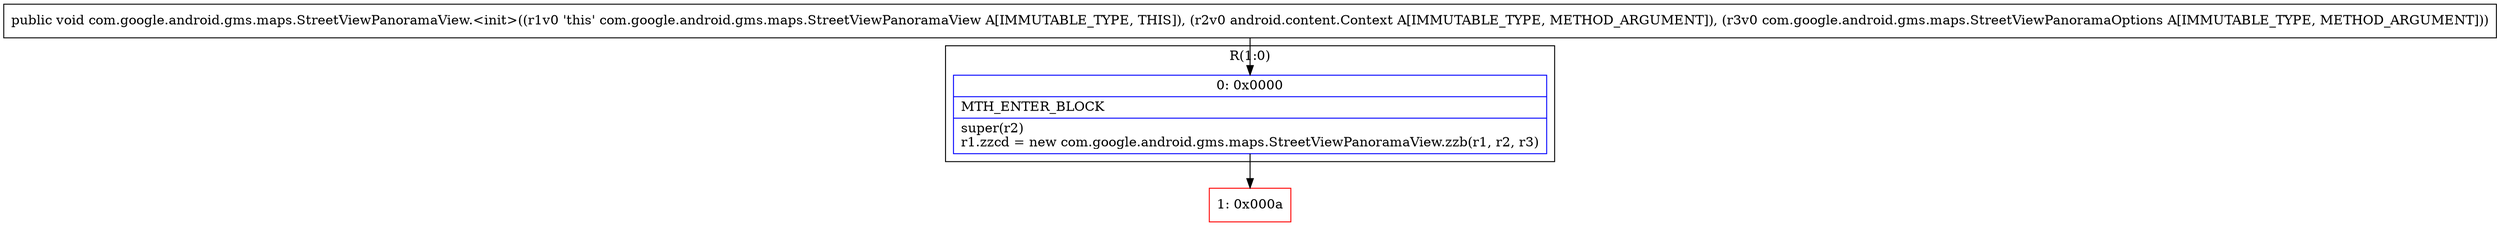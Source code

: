 digraph "CFG forcom.google.android.gms.maps.StreetViewPanoramaView.\<init\>(Landroid\/content\/Context;Lcom\/google\/android\/gms\/maps\/StreetViewPanoramaOptions;)V" {
subgraph cluster_Region_578098254 {
label = "R(1:0)";
node [shape=record,color=blue];
Node_0 [shape=record,label="{0\:\ 0x0000|MTH_ENTER_BLOCK\l|super(r2)\lr1.zzcd = new com.google.android.gms.maps.StreetViewPanoramaView.zzb(r1, r2, r3)\l}"];
}
Node_1 [shape=record,color=red,label="{1\:\ 0x000a}"];
MethodNode[shape=record,label="{public void com.google.android.gms.maps.StreetViewPanoramaView.\<init\>((r1v0 'this' com.google.android.gms.maps.StreetViewPanoramaView A[IMMUTABLE_TYPE, THIS]), (r2v0 android.content.Context A[IMMUTABLE_TYPE, METHOD_ARGUMENT]), (r3v0 com.google.android.gms.maps.StreetViewPanoramaOptions A[IMMUTABLE_TYPE, METHOD_ARGUMENT])) }"];
MethodNode -> Node_0;
Node_0 -> Node_1;
}

